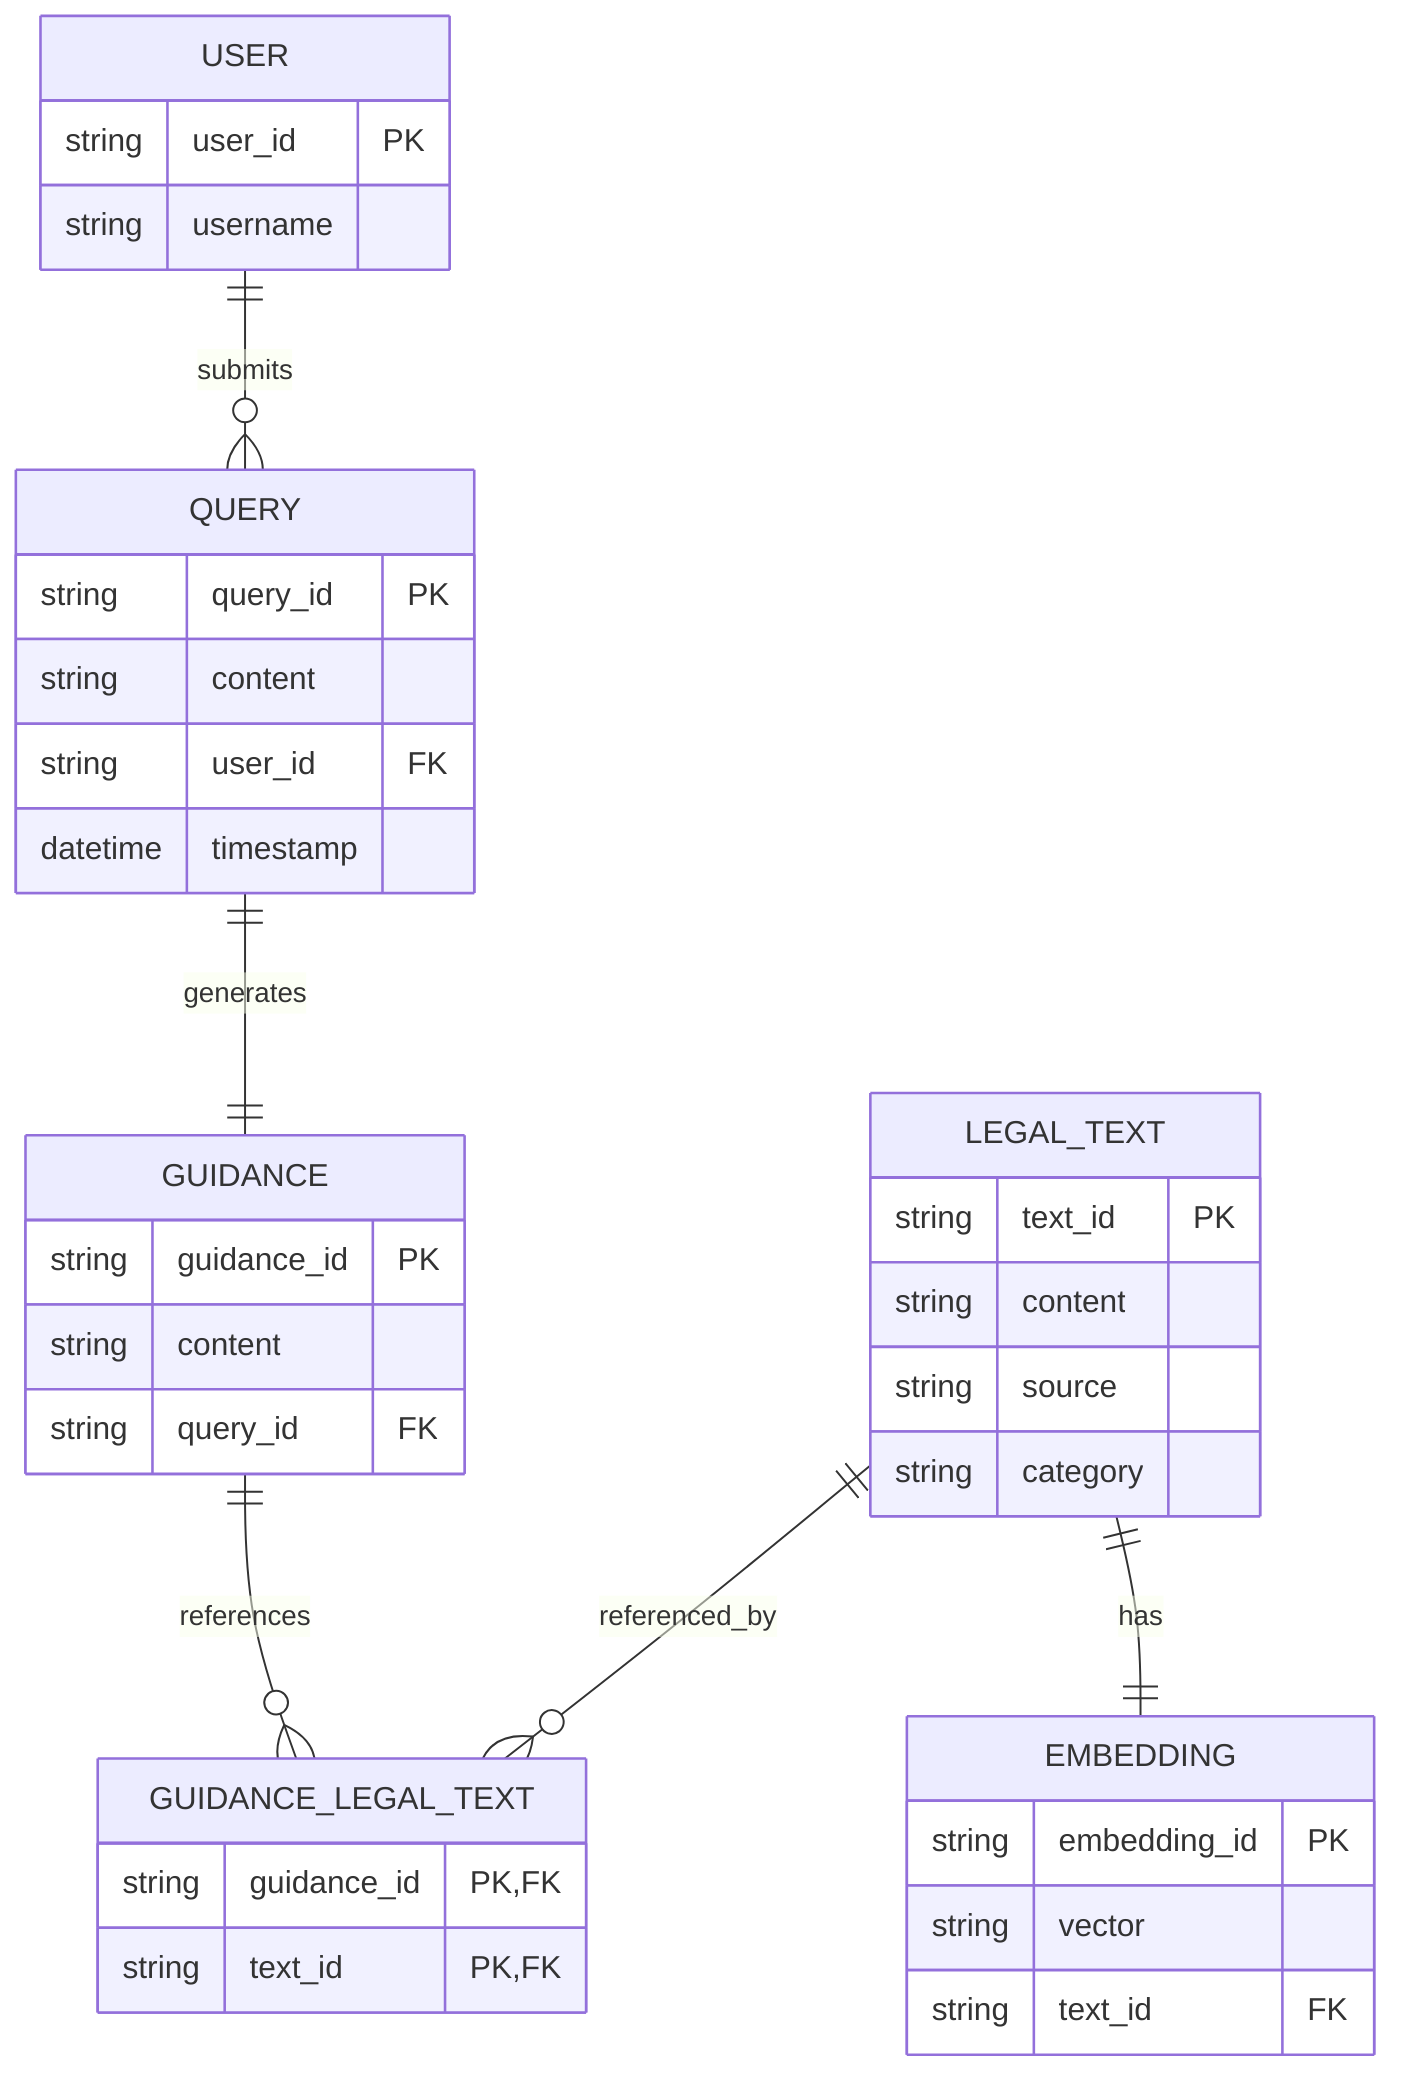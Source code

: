 %% erDiagram
%%     USER ||--o{ QUERY : submits
%%     QUERY ||--|| GUIDANCE : generates
%%     GUIDANCE }o--o{ LEGAL_TEXT : uses
%%     LEGAL_TEXT ||--|| EMBEDDING : has

%%     USER {
%%         string user_id PK
%%         string username
%%     }
%%     QUERY {
%%         string query_id PK
%%         string content
%%         string user_id FK
%%     }
%%     GUIDANCE {
%%         string guidance_id PK
%%         string content
%%         string query_id FK
%%     }
%%     LEGAL_TEXT {
%%         string text_id PK
%%         string content
%%         string source
%%     }
%%     EMBEDDING {
%%         string embedding_id PK
%%         string vector
%%         string text_id FK
%%     }

erDiagram
    USER ||--o{ QUERY : submits
    QUERY ||--|| GUIDANCE : generates
    GUIDANCE ||--o{ GUIDANCE_LEGAL_TEXT : references
    LEGAL_TEXT ||--o{ GUIDANCE_LEGAL_TEXT : referenced_by
    LEGAL_TEXT ||--|| EMBEDDING : has

    USER {
        string user_id PK
        string username
    }
    QUERY {
        string query_id PK
        string content
        string user_id FK
        datetime timestamp
    }
    GUIDANCE {
        string guidance_id PK
        string content
        string query_id FK
    }
    GUIDANCE_LEGAL_TEXT {
        string guidance_id PK,FK
        string text_id PK,FK
    }
    LEGAL_TEXT {
        string text_id PK
        string content
        string source
        string category
    }
    EMBEDDING {
        string embedding_id PK
        string vector
        string text_id FK
    }